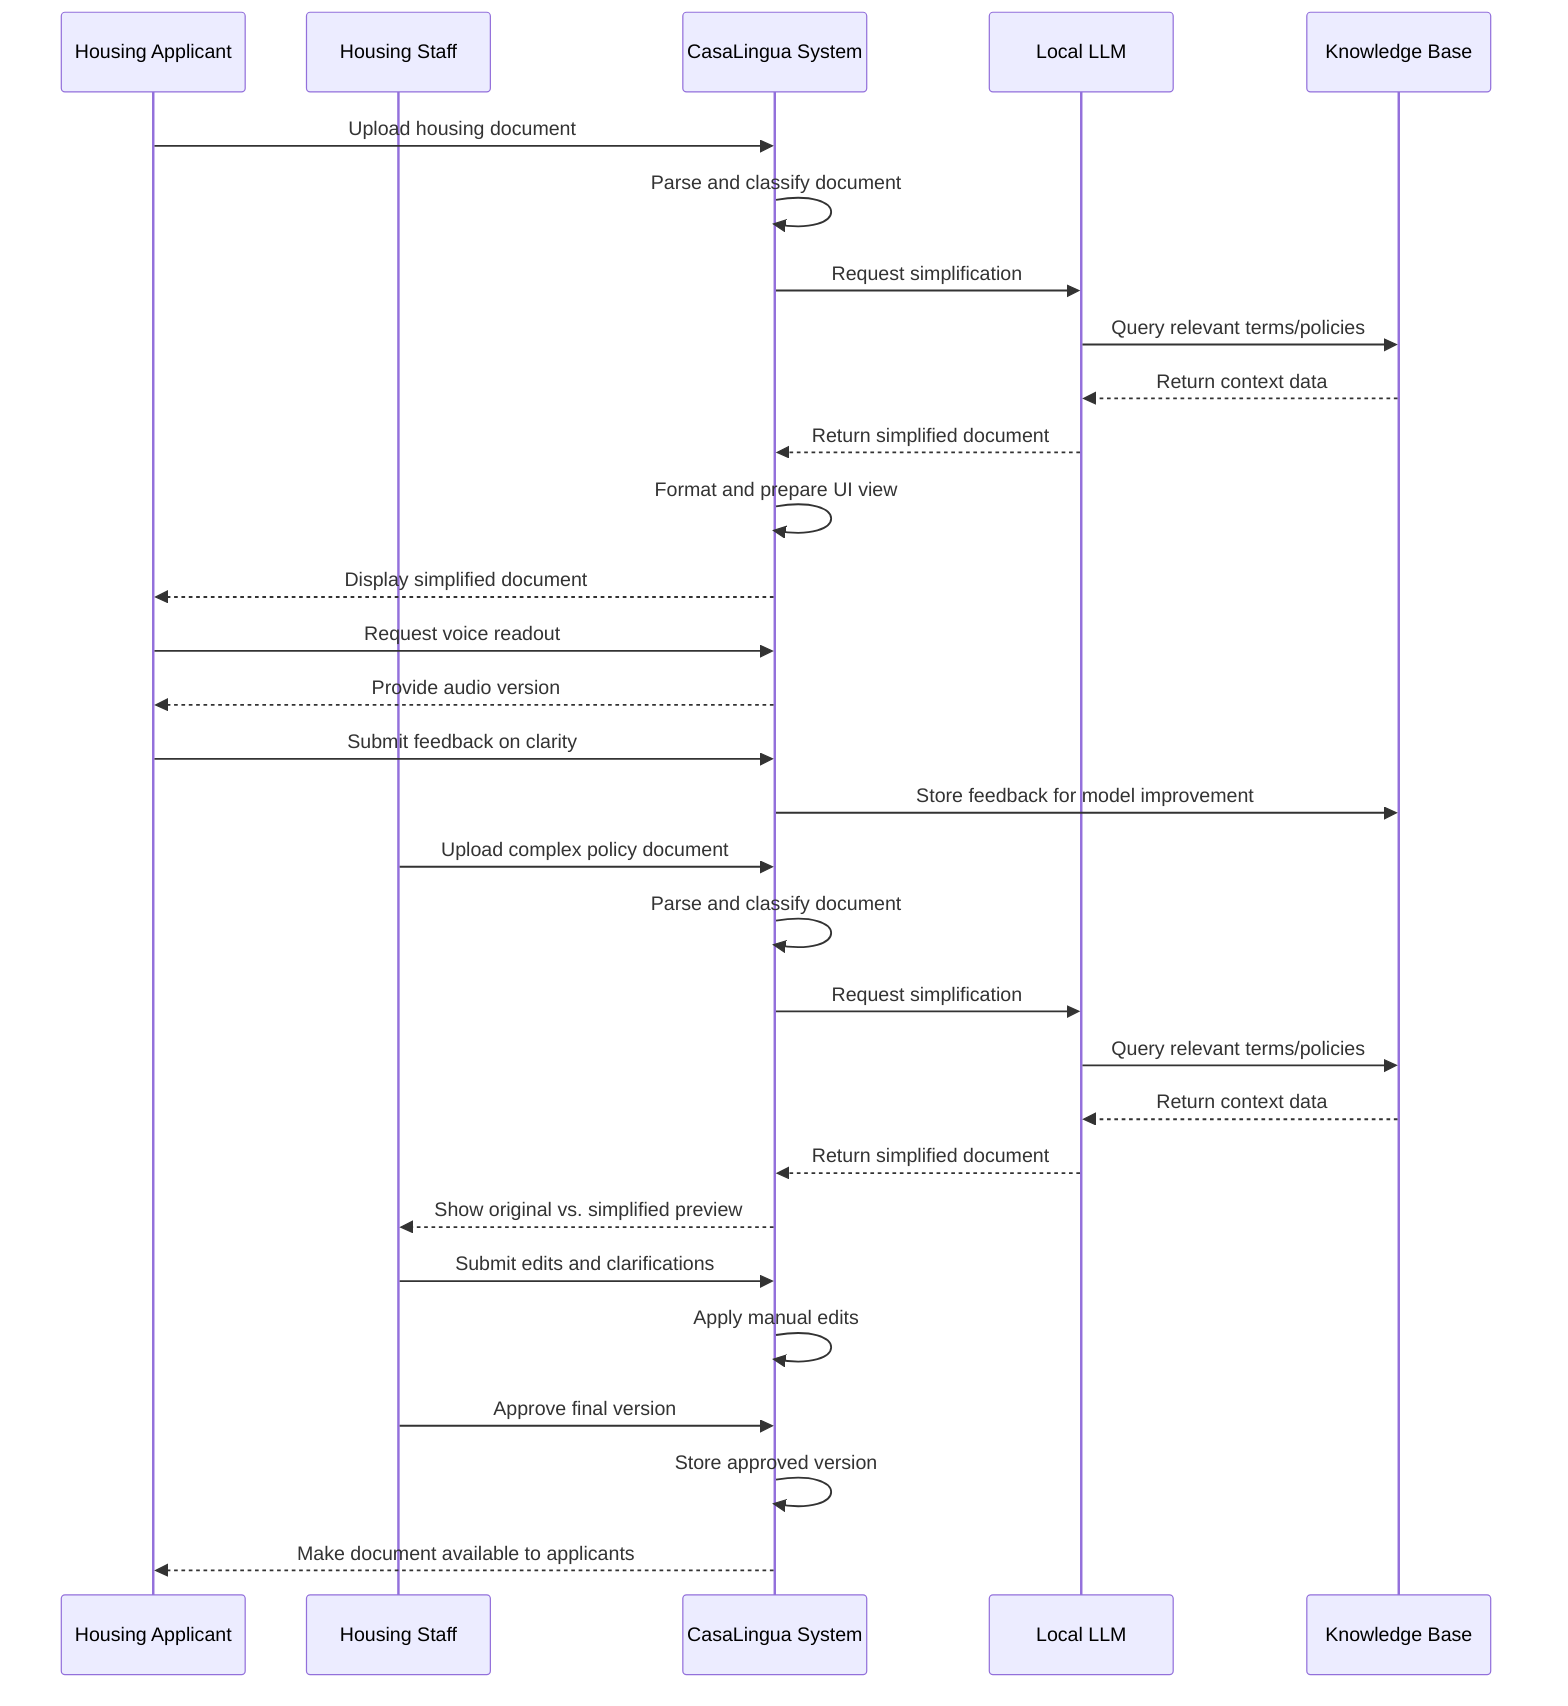 sequenceDiagram
    participant A as Housing Applicant
    participant S as Housing Staff
    participant C as CasaLingua System
    participant LLM as Local LLM
    participant DB as Knowledge Base

    %% Applicant Flow
    A->>C: Upload housing document
    C->>C: Parse and classify document
    C->>LLM: Request simplification
    LLM->>DB: Query relevant terms/policies
    DB-->>LLM: Return context data
    LLM-->>C: Return simplified document
    C->>C: Format and prepare UI view
    C-->>A: Display simplified document
    A->>C: Request voice readout
    C-->>A: Provide audio version
    A->>C: Submit feedback on clarity
    C->>DB: Store feedback for model improvement

    %% Staff Flow
    S->>C: Upload complex policy document
    C->>C: Parse and classify document
    C->>LLM: Request simplification
    LLM->>DB: Query relevant terms/policies
    DB-->>LLM: Return context data
    LLM-->>C: Return simplified document
    C-->>S: Show original vs. simplified preview
    S->>C: Submit edits and clarifications
    C->>C: Apply manual edits
    S->>C: Approve final version
    C->>C: Store approved version
    C-->>A: Make document available to applicants
